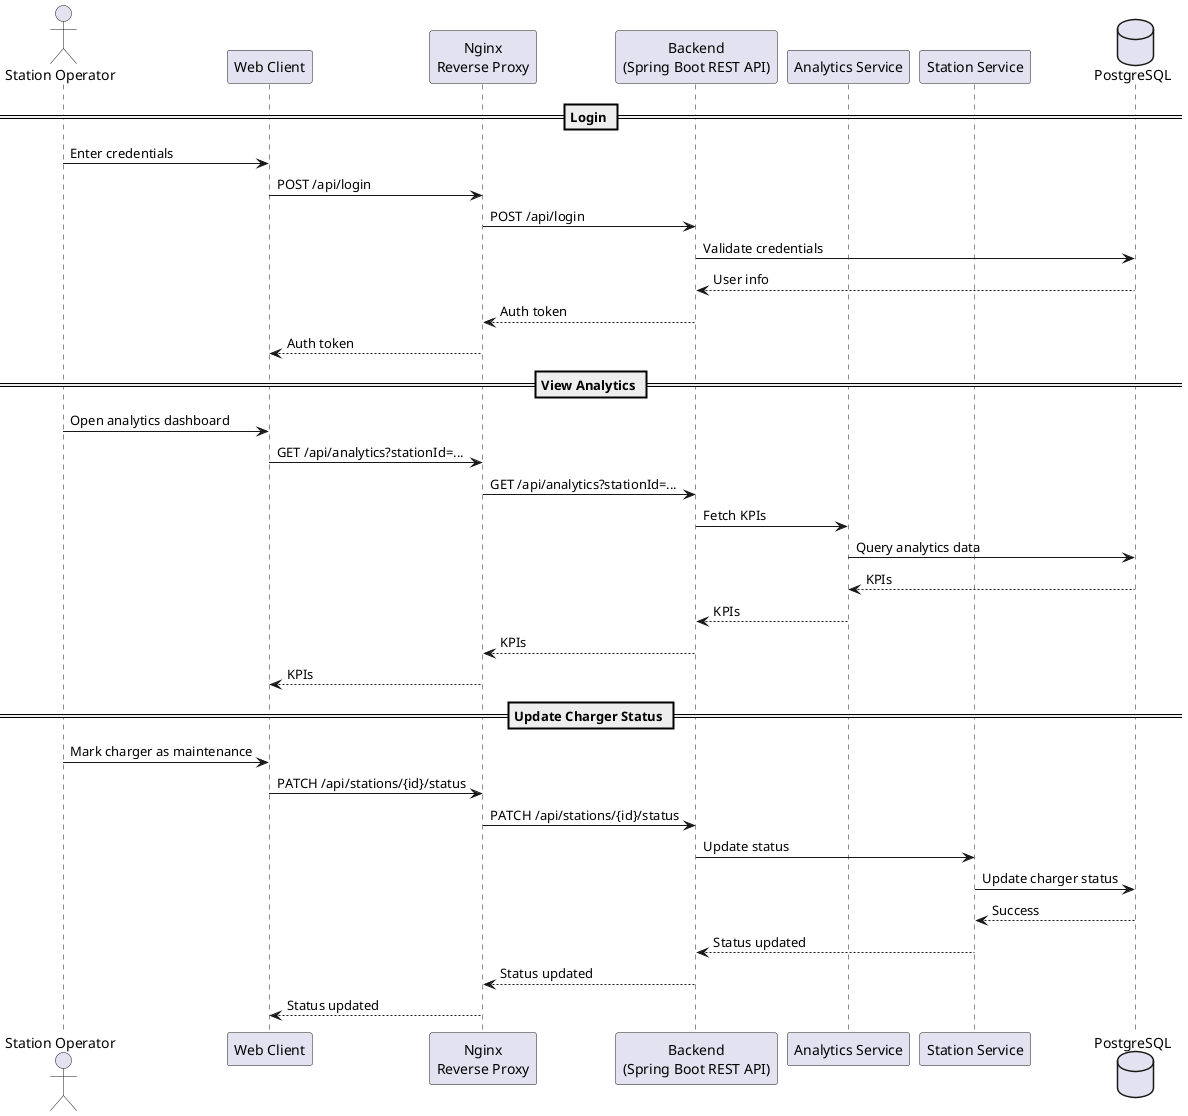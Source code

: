 @startuml Station Operator - View Analytics & Update Charger Status

actor "Station Operator" as Operator
participant "Web Client" as Web
participant "Nginx\nReverse Proxy" as Nginx
participant "Backend\n(Spring Boot REST API)" as Backend
participant "Analytics Service" as Analytics
participant "Station Service" as Station
database "PostgreSQL" as DB

== Login ==
Operator -> Web : Enter credentials
Web -> Nginx : POST /api/login
Nginx -> Backend : POST /api/login
Backend -> DB : Validate credentials
DB --> Backend : User info
Backend --> Nginx : Auth token
Nginx --> Web : Auth token

== View Analytics ==
Operator -> Web : Open analytics dashboard
Web -> Nginx : GET /api/analytics?stationId=...
Nginx -> Backend : GET /api/analytics?stationId=...
Backend -> Analytics : Fetch KPIs
Analytics -> DB : Query analytics data
DB --> Analytics : KPIs
Analytics --> Backend : KPIs
Backend --> Nginx : KPIs
Nginx --> Web : KPIs

== Update Charger Status ==
Operator -> Web : Mark charger as maintenance
Web -> Nginx : PATCH /api/stations/{id}/status
Nginx -> Backend : PATCH /api/stations/{id}/status
Backend -> Station : Update status
Station -> DB : Update charger status
DB --> Station : Success
Station --> Backend : Status updated
Backend --> Nginx : Status updated
Nginx --> Web : Status updated

@enduml